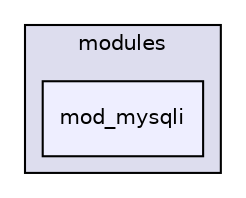 digraph "leaf/modules/mod_mysqli" {
  compound=true
  node [ fontsize="10", fontname="Helvetica"];
  edge [ labelfontsize="10", labelfontname="Helvetica"];
  subgraph clusterdir_071e6ab1f7f132df524d1bfe2744eaf2 {
    graph [ bgcolor="#ddddee", pencolor="black", label="modules" fontname="Helvetica", fontsize="10", URL="dir_071e6ab1f7f132df524d1bfe2744eaf2.html"]
  dir_6dc21fd06b6841d8d58b57eff4f11248 [shape=box, label="mod_mysqli", style="filled", fillcolor="#eeeeff", pencolor="black", URL="dir_6dc21fd06b6841d8d58b57eff4f11248.html"];
  }
}

